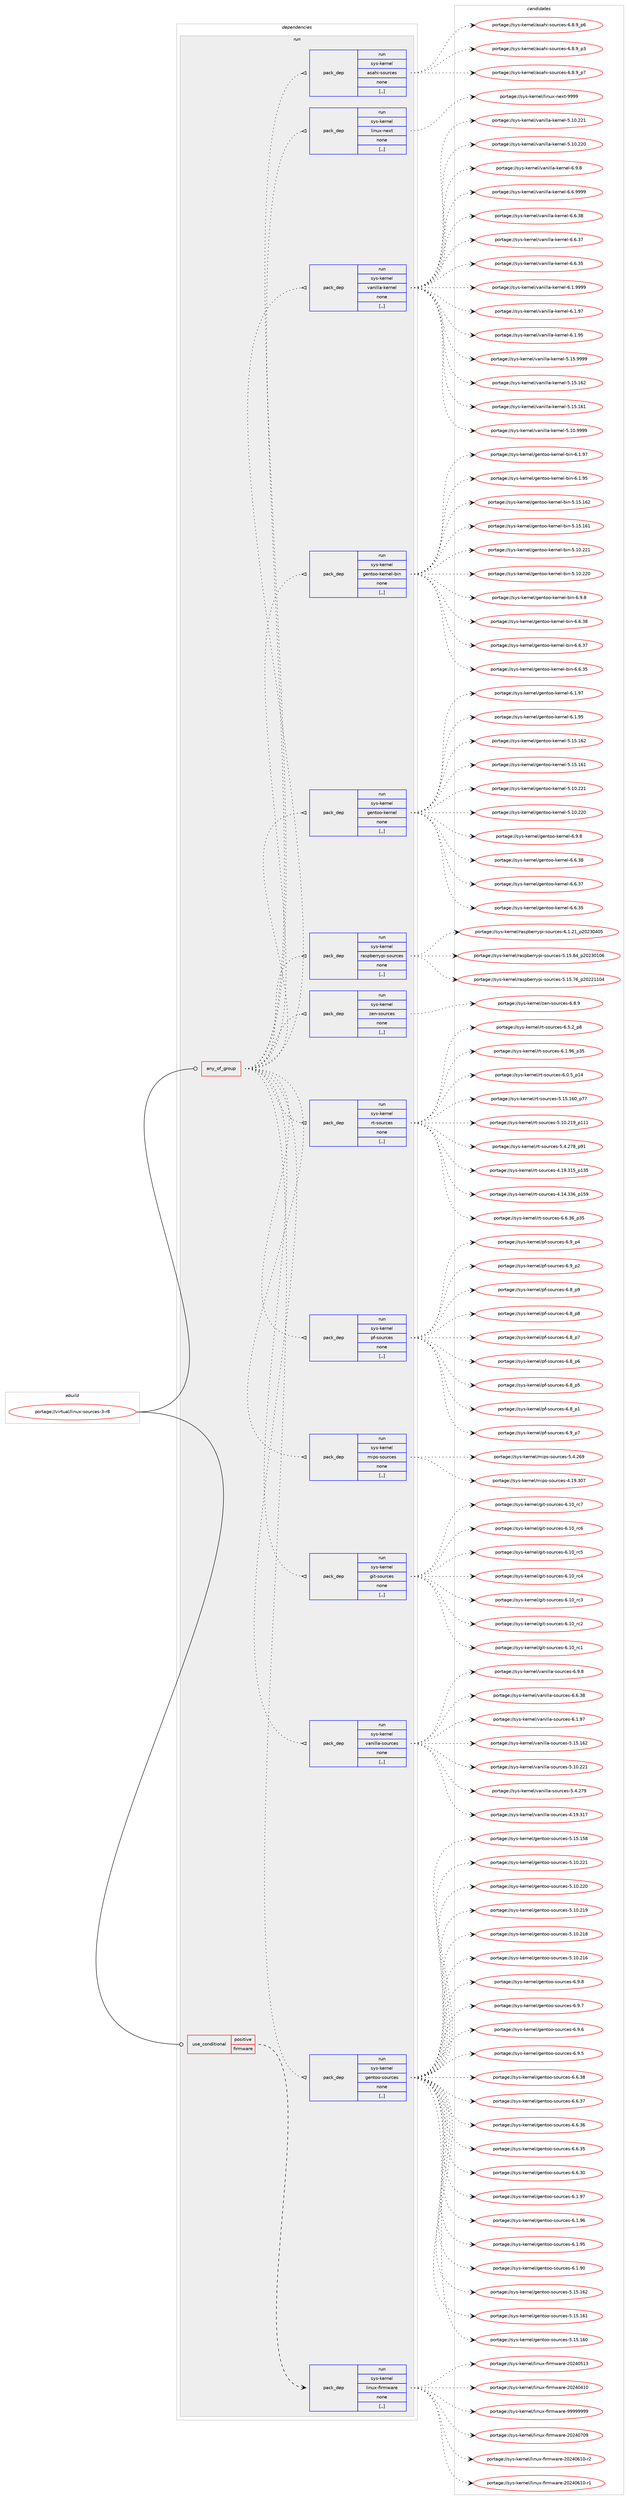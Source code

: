 digraph prolog {

# *************
# Graph options
# *************

newrank=true;
concentrate=true;
compound=true;
graph [rankdir=LR,fontname=Helvetica,fontsize=10,ranksep=1.5];#, ranksep=2.5, nodesep=0.2];
edge  [arrowhead=vee];
node  [fontname=Helvetica,fontsize=10];

# **********
# The ebuild
# **********

subgraph cluster_leftcol {
color=gray;
rank=same;
label=<<i>ebuild</i>>;
id [label="portage://virtual/linux-sources-3-r8", color=red, width=4, href="../virtual/linux-sources-3-r8.svg"];
}

# ****************
# The dependencies
# ****************

subgraph cluster_midcol {
color=gray;
label=<<i>dependencies</i>>;
subgraph cluster_compile {
fillcolor="#eeeeee";
style=filled;
label=<<i>compile</i>>;
}
subgraph cluster_compileandrun {
fillcolor="#eeeeee";
style=filled;
label=<<i>compile and run</i>>;
}
subgraph cluster_run {
fillcolor="#eeeeee";
style=filled;
label=<<i>run</i>>;
subgraph any29 {
dependency3861 [label=<<TABLE BORDER="0" CELLBORDER="1" CELLSPACING="0" CELLPADDING="4"><TR><TD CELLPADDING="10">any_of_group</TD></TR></TABLE>>, shape=none, color=red];subgraph pack3303 {
dependency3862 [label=<<TABLE BORDER="0" CELLBORDER="1" CELLSPACING="0" CELLPADDING="4" WIDTH="220"><TR><TD ROWSPAN="6" CELLPADDING="30">pack_dep</TD></TR><TR><TD WIDTH="110">run</TD></TR><TR><TD>sys-kernel</TD></TR><TR><TD>gentoo-sources</TD></TR><TR><TD>none</TD></TR><TR><TD>[,,]</TD></TR></TABLE>>, shape=none, color=blue];
}
dependency3861:e -> dependency3862:w [weight=20,style="dotted",arrowhead="oinv"];
subgraph pack3304 {
dependency3863 [label=<<TABLE BORDER="0" CELLBORDER="1" CELLSPACING="0" CELLPADDING="4" WIDTH="220"><TR><TD ROWSPAN="6" CELLPADDING="30">pack_dep</TD></TR><TR><TD WIDTH="110">run</TD></TR><TR><TD>sys-kernel</TD></TR><TR><TD>vanilla-sources</TD></TR><TR><TD>none</TD></TR><TR><TD>[,,]</TD></TR></TABLE>>, shape=none, color=blue];
}
dependency3861:e -> dependency3863:w [weight=20,style="dotted",arrowhead="oinv"];
subgraph pack3305 {
dependency3864 [label=<<TABLE BORDER="0" CELLBORDER="1" CELLSPACING="0" CELLPADDING="4" WIDTH="220"><TR><TD ROWSPAN="6" CELLPADDING="30">pack_dep</TD></TR><TR><TD WIDTH="110">run</TD></TR><TR><TD>sys-kernel</TD></TR><TR><TD>git-sources</TD></TR><TR><TD>none</TD></TR><TR><TD>[,,]</TD></TR></TABLE>>, shape=none, color=blue];
}
dependency3861:e -> dependency3864:w [weight=20,style="dotted",arrowhead="oinv"];
subgraph pack3306 {
dependency3865 [label=<<TABLE BORDER="0" CELLBORDER="1" CELLSPACING="0" CELLPADDING="4" WIDTH="220"><TR><TD ROWSPAN="6" CELLPADDING="30">pack_dep</TD></TR><TR><TD WIDTH="110">run</TD></TR><TR><TD>sys-kernel</TD></TR><TR><TD>mips-sources</TD></TR><TR><TD>none</TD></TR><TR><TD>[,,]</TD></TR></TABLE>>, shape=none, color=blue];
}
dependency3861:e -> dependency3865:w [weight=20,style="dotted",arrowhead="oinv"];
subgraph pack3307 {
dependency3866 [label=<<TABLE BORDER="0" CELLBORDER="1" CELLSPACING="0" CELLPADDING="4" WIDTH="220"><TR><TD ROWSPAN="6" CELLPADDING="30">pack_dep</TD></TR><TR><TD WIDTH="110">run</TD></TR><TR><TD>sys-kernel</TD></TR><TR><TD>pf-sources</TD></TR><TR><TD>none</TD></TR><TR><TD>[,,]</TD></TR></TABLE>>, shape=none, color=blue];
}
dependency3861:e -> dependency3866:w [weight=20,style="dotted",arrowhead="oinv"];
subgraph pack3308 {
dependency3867 [label=<<TABLE BORDER="0" CELLBORDER="1" CELLSPACING="0" CELLPADDING="4" WIDTH="220"><TR><TD ROWSPAN="6" CELLPADDING="30">pack_dep</TD></TR><TR><TD WIDTH="110">run</TD></TR><TR><TD>sys-kernel</TD></TR><TR><TD>rt-sources</TD></TR><TR><TD>none</TD></TR><TR><TD>[,,]</TD></TR></TABLE>>, shape=none, color=blue];
}
dependency3861:e -> dependency3867:w [weight=20,style="dotted",arrowhead="oinv"];
subgraph pack3309 {
dependency3868 [label=<<TABLE BORDER="0" CELLBORDER="1" CELLSPACING="0" CELLPADDING="4" WIDTH="220"><TR><TD ROWSPAN="6" CELLPADDING="30">pack_dep</TD></TR><TR><TD WIDTH="110">run</TD></TR><TR><TD>sys-kernel</TD></TR><TR><TD>zen-sources</TD></TR><TR><TD>none</TD></TR><TR><TD>[,,]</TD></TR></TABLE>>, shape=none, color=blue];
}
dependency3861:e -> dependency3868:w [weight=20,style="dotted",arrowhead="oinv"];
subgraph pack3310 {
dependency3869 [label=<<TABLE BORDER="0" CELLBORDER="1" CELLSPACING="0" CELLPADDING="4" WIDTH="220"><TR><TD ROWSPAN="6" CELLPADDING="30">pack_dep</TD></TR><TR><TD WIDTH="110">run</TD></TR><TR><TD>sys-kernel</TD></TR><TR><TD>raspberrypi-sources</TD></TR><TR><TD>none</TD></TR><TR><TD>[,,]</TD></TR></TABLE>>, shape=none, color=blue];
}
dependency3861:e -> dependency3869:w [weight=20,style="dotted",arrowhead="oinv"];
subgraph pack3311 {
dependency3870 [label=<<TABLE BORDER="0" CELLBORDER="1" CELLSPACING="0" CELLPADDING="4" WIDTH="220"><TR><TD ROWSPAN="6" CELLPADDING="30">pack_dep</TD></TR><TR><TD WIDTH="110">run</TD></TR><TR><TD>sys-kernel</TD></TR><TR><TD>gentoo-kernel</TD></TR><TR><TD>none</TD></TR><TR><TD>[,,]</TD></TR></TABLE>>, shape=none, color=blue];
}
dependency3861:e -> dependency3870:w [weight=20,style="dotted",arrowhead="oinv"];
subgraph pack3312 {
dependency3871 [label=<<TABLE BORDER="0" CELLBORDER="1" CELLSPACING="0" CELLPADDING="4" WIDTH="220"><TR><TD ROWSPAN="6" CELLPADDING="30">pack_dep</TD></TR><TR><TD WIDTH="110">run</TD></TR><TR><TD>sys-kernel</TD></TR><TR><TD>gentoo-kernel-bin</TD></TR><TR><TD>none</TD></TR><TR><TD>[,,]</TD></TR></TABLE>>, shape=none, color=blue];
}
dependency3861:e -> dependency3871:w [weight=20,style="dotted",arrowhead="oinv"];
subgraph pack3313 {
dependency3872 [label=<<TABLE BORDER="0" CELLBORDER="1" CELLSPACING="0" CELLPADDING="4" WIDTH="220"><TR><TD ROWSPAN="6" CELLPADDING="30">pack_dep</TD></TR><TR><TD WIDTH="110">run</TD></TR><TR><TD>sys-kernel</TD></TR><TR><TD>vanilla-kernel</TD></TR><TR><TD>none</TD></TR><TR><TD>[,,]</TD></TR></TABLE>>, shape=none, color=blue];
}
dependency3861:e -> dependency3872:w [weight=20,style="dotted",arrowhead="oinv"];
subgraph pack3314 {
dependency3873 [label=<<TABLE BORDER="0" CELLBORDER="1" CELLSPACING="0" CELLPADDING="4" WIDTH="220"><TR><TD ROWSPAN="6" CELLPADDING="30">pack_dep</TD></TR><TR><TD WIDTH="110">run</TD></TR><TR><TD>sys-kernel</TD></TR><TR><TD>linux-next</TD></TR><TR><TD>none</TD></TR><TR><TD>[,,]</TD></TR></TABLE>>, shape=none, color=blue];
}
dependency3861:e -> dependency3873:w [weight=20,style="dotted",arrowhead="oinv"];
subgraph pack3315 {
dependency3874 [label=<<TABLE BORDER="0" CELLBORDER="1" CELLSPACING="0" CELLPADDING="4" WIDTH="220"><TR><TD ROWSPAN="6" CELLPADDING="30">pack_dep</TD></TR><TR><TD WIDTH="110">run</TD></TR><TR><TD>sys-kernel</TD></TR><TR><TD>asahi-sources</TD></TR><TR><TD>none</TD></TR><TR><TD>[,,]</TD></TR></TABLE>>, shape=none, color=blue];
}
dependency3861:e -> dependency3874:w [weight=20,style="dotted",arrowhead="oinv"];
}
id:e -> dependency3861:w [weight=20,style="solid",arrowhead="odot"];
subgraph cond531 {
dependency3875 [label=<<TABLE BORDER="0" CELLBORDER="1" CELLSPACING="0" CELLPADDING="4"><TR><TD ROWSPAN="3" CELLPADDING="10">use_conditional</TD></TR><TR><TD>positive</TD></TR><TR><TD>firmware</TD></TR></TABLE>>, shape=none, color=red];
subgraph pack3316 {
dependency3876 [label=<<TABLE BORDER="0" CELLBORDER="1" CELLSPACING="0" CELLPADDING="4" WIDTH="220"><TR><TD ROWSPAN="6" CELLPADDING="30">pack_dep</TD></TR><TR><TD WIDTH="110">run</TD></TR><TR><TD>sys-kernel</TD></TR><TR><TD>linux-firmware</TD></TR><TR><TD>none</TD></TR><TR><TD>[,,]</TD></TR></TABLE>>, shape=none, color=blue];
}
dependency3875:e -> dependency3876:w [weight=20,style="dashed",arrowhead="vee"];
}
id:e -> dependency3875:w [weight=20,style="solid",arrowhead="odot"];
}
}

# **************
# The candidates
# **************

subgraph cluster_choices {
rank=same;
color=gray;
label=<<i>candidates</i>>;

subgraph choice3303 {
color=black;
nodesep=1;
choice11512111545107101114110101108471031011101161111114511511111711499101115455446574656 [label="portage://sys-kernel/gentoo-sources-6.9.8", color=red, width=4,href="../sys-kernel/gentoo-sources-6.9.8.svg"];
choice11512111545107101114110101108471031011101161111114511511111711499101115455446574655 [label="portage://sys-kernel/gentoo-sources-6.9.7", color=red, width=4,href="../sys-kernel/gentoo-sources-6.9.7.svg"];
choice11512111545107101114110101108471031011101161111114511511111711499101115455446574654 [label="portage://sys-kernel/gentoo-sources-6.9.6", color=red, width=4,href="../sys-kernel/gentoo-sources-6.9.6.svg"];
choice11512111545107101114110101108471031011101161111114511511111711499101115455446574653 [label="portage://sys-kernel/gentoo-sources-6.9.5", color=red, width=4,href="../sys-kernel/gentoo-sources-6.9.5.svg"];
choice1151211154510710111411010110847103101110116111111451151111171149910111545544654465156 [label="portage://sys-kernel/gentoo-sources-6.6.38", color=red, width=4,href="../sys-kernel/gentoo-sources-6.6.38.svg"];
choice1151211154510710111411010110847103101110116111111451151111171149910111545544654465155 [label="portage://sys-kernel/gentoo-sources-6.6.37", color=red, width=4,href="../sys-kernel/gentoo-sources-6.6.37.svg"];
choice1151211154510710111411010110847103101110116111111451151111171149910111545544654465154 [label="portage://sys-kernel/gentoo-sources-6.6.36", color=red, width=4,href="../sys-kernel/gentoo-sources-6.6.36.svg"];
choice1151211154510710111411010110847103101110116111111451151111171149910111545544654465153 [label="portage://sys-kernel/gentoo-sources-6.6.35", color=red, width=4,href="../sys-kernel/gentoo-sources-6.6.35.svg"];
choice1151211154510710111411010110847103101110116111111451151111171149910111545544654465148 [label="portage://sys-kernel/gentoo-sources-6.6.30", color=red, width=4,href="../sys-kernel/gentoo-sources-6.6.30.svg"];
choice1151211154510710111411010110847103101110116111111451151111171149910111545544649465755 [label="portage://sys-kernel/gentoo-sources-6.1.97", color=red, width=4,href="../sys-kernel/gentoo-sources-6.1.97.svg"];
choice1151211154510710111411010110847103101110116111111451151111171149910111545544649465754 [label="portage://sys-kernel/gentoo-sources-6.1.96", color=red, width=4,href="../sys-kernel/gentoo-sources-6.1.96.svg"];
choice1151211154510710111411010110847103101110116111111451151111171149910111545544649465753 [label="portage://sys-kernel/gentoo-sources-6.1.95", color=red, width=4,href="../sys-kernel/gentoo-sources-6.1.95.svg"];
choice1151211154510710111411010110847103101110116111111451151111171149910111545544649465748 [label="portage://sys-kernel/gentoo-sources-6.1.90", color=red, width=4,href="../sys-kernel/gentoo-sources-6.1.90.svg"];
choice11512111545107101114110101108471031011101161111114511511111711499101115455346495346495450 [label="portage://sys-kernel/gentoo-sources-5.15.162", color=red, width=4,href="../sys-kernel/gentoo-sources-5.15.162.svg"];
choice11512111545107101114110101108471031011101161111114511511111711499101115455346495346495449 [label="portage://sys-kernel/gentoo-sources-5.15.161", color=red, width=4,href="../sys-kernel/gentoo-sources-5.15.161.svg"];
choice11512111545107101114110101108471031011101161111114511511111711499101115455346495346495448 [label="portage://sys-kernel/gentoo-sources-5.15.160", color=red, width=4,href="../sys-kernel/gentoo-sources-5.15.160.svg"];
choice11512111545107101114110101108471031011101161111114511511111711499101115455346495346495356 [label="portage://sys-kernel/gentoo-sources-5.15.158", color=red, width=4,href="../sys-kernel/gentoo-sources-5.15.158.svg"];
choice11512111545107101114110101108471031011101161111114511511111711499101115455346494846505049 [label="portage://sys-kernel/gentoo-sources-5.10.221", color=red, width=4,href="../sys-kernel/gentoo-sources-5.10.221.svg"];
choice11512111545107101114110101108471031011101161111114511511111711499101115455346494846505048 [label="portage://sys-kernel/gentoo-sources-5.10.220", color=red, width=4,href="../sys-kernel/gentoo-sources-5.10.220.svg"];
choice11512111545107101114110101108471031011101161111114511511111711499101115455346494846504957 [label="portage://sys-kernel/gentoo-sources-5.10.219", color=red, width=4,href="../sys-kernel/gentoo-sources-5.10.219.svg"];
choice11512111545107101114110101108471031011101161111114511511111711499101115455346494846504956 [label="portage://sys-kernel/gentoo-sources-5.10.218", color=red, width=4,href="../sys-kernel/gentoo-sources-5.10.218.svg"];
choice11512111545107101114110101108471031011101161111114511511111711499101115455346494846504954 [label="portage://sys-kernel/gentoo-sources-5.10.216", color=red, width=4,href="../sys-kernel/gentoo-sources-5.10.216.svg"];
dependency3862:e -> choice11512111545107101114110101108471031011101161111114511511111711499101115455446574656:w [style=dotted,weight="100"];
dependency3862:e -> choice11512111545107101114110101108471031011101161111114511511111711499101115455446574655:w [style=dotted,weight="100"];
dependency3862:e -> choice11512111545107101114110101108471031011101161111114511511111711499101115455446574654:w [style=dotted,weight="100"];
dependency3862:e -> choice11512111545107101114110101108471031011101161111114511511111711499101115455446574653:w [style=dotted,weight="100"];
dependency3862:e -> choice1151211154510710111411010110847103101110116111111451151111171149910111545544654465156:w [style=dotted,weight="100"];
dependency3862:e -> choice1151211154510710111411010110847103101110116111111451151111171149910111545544654465155:w [style=dotted,weight="100"];
dependency3862:e -> choice1151211154510710111411010110847103101110116111111451151111171149910111545544654465154:w [style=dotted,weight="100"];
dependency3862:e -> choice1151211154510710111411010110847103101110116111111451151111171149910111545544654465153:w [style=dotted,weight="100"];
dependency3862:e -> choice1151211154510710111411010110847103101110116111111451151111171149910111545544654465148:w [style=dotted,weight="100"];
dependency3862:e -> choice1151211154510710111411010110847103101110116111111451151111171149910111545544649465755:w [style=dotted,weight="100"];
dependency3862:e -> choice1151211154510710111411010110847103101110116111111451151111171149910111545544649465754:w [style=dotted,weight="100"];
dependency3862:e -> choice1151211154510710111411010110847103101110116111111451151111171149910111545544649465753:w [style=dotted,weight="100"];
dependency3862:e -> choice1151211154510710111411010110847103101110116111111451151111171149910111545544649465748:w [style=dotted,weight="100"];
dependency3862:e -> choice11512111545107101114110101108471031011101161111114511511111711499101115455346495346495450:w [style=dotted,weight="100"];
dependency3862:e -> choice11512111545107101114110101108471031011101161111114511511111711499101115455346495346495449:w [style=dotted,weight="100"];
dependency3862:e -> choice11512111545107101114110101108471031011101161111114511511111711499101115455346495346495448:w [style=dotted,weight="100"];
dependency3862:e -> choice11512111545107101114110101108471031011101161111114511511111711499101115455346495346495356:w [style=dotted,weight="100"];
dependency3862:e -> choice11512111545107101114110101108471031011101161111114511511111711499101115455346494846505049:w [style=dotted,weight="100"];
dependency3862:e -> choice11512111545107101114110101108471031011101161111114511511111711499101115455346494846505048:w [style=dotted,weight="100"];
dependency3862:e -> choice11512111545107101114110101108471031011101161111114511511111711499101115455346494846504957:w [style=dotted,weight="100"];
dependency3862:e -> choice11512111545107101114110101108471031011101161111114511511111711499101115455346494846504956:w [style=dotted,weight="100"];
dependency3862:e -> choice11512111545107101114110101108471031011101161111114511511111711499101115455346494846504954:w [style=dotted,weight="100"];
}
subgraph choice3304 {
color=black;
nodesep=1;
choice115121115451071011141101011084711897110105108108974511511111711499101115455446574656 [label="portage://sys-kernel/vanilla-sources-6.9.8", color=red, width=4,href="../sys-kernel/vanilla-sources-6.9.8.svg"];
choice11512111545107101114110101108471189711010510810897451151111171149910111545544654465156 [label="portage://sys-kernel/vanilla-sources-6.6.38", color=red, width=4,href="../sys-kernel/vanilla-sources-6.6.38.svg"];
choice11512111545107101114110101108471189711010510810897451151111171149910111545544649465755 [label="portage://sys-kernel/vanilla-sources-6.1.97", color=red, width=4,href="../sys-kernel/vanilla-sources-6.1.97.svg"];
choice115121115451071011141101011084711897110105108108974511511111711499101115455346495346495450 [label="portage://sys-kernel/vanilla-sources-5.15.162", color=red, width=4,href="../sys-kernel/vanilla-sources-5.15.162.svg"];
choice115121115451071011141101011084711897110105108108974511511111711499101115455346494846505049 [label="portage://sys-kernel/vanilla-sources-5.10.221", color=red, width=4,href="../sys-kernel/vanilla-sources-5.10.221.svg"];
choice1151211154510710111411010110847118971101051081089745115111117114991011154553465246505557 [label="portage://sys-kernel/vanilla-sources-5.4.279", color=red, width=4,href="../sys-kernel/vanilla-sources-5.4.279.svg"];
choice115121115451071011141101011084711897110105108108974511511111711499101115455246495746514955 [label="portage://sys-kernel/vanilla-sources-4.19.317", color=red, width=4,href="../sys-kernel/vanilla-sources-4.19.317.svg"];
dependency3863:e -> choice115121115451071011141101011084711897110105108108974511511111711499101115455446574656:w [style=dotted,weight="100"];
dependency3863:e -> choice11512111545107101114110101108471189711010510810897451151111171149910111545544654465156:w [style=dotted,weight="100"];
dependency3863:e -> choice11512111545107101114110101108471189711010510810897451151111171149910111545544649465755:w [style=dotted,weight="100"];
dependency3863:e -> choice115121115451071011141101011084711897110105108108974511511111711499101115455346495346495450:w [style=dotted,weight="100"];
dependency3863:e -> choice115121115451071011141101011084711897110105108108974511511111711499101115455346494846505049:w [style=dotted,weight="100"];
dependency3863:e -> choice1151211154510710111411010110847118971101051081089745115111117114991011154553465246505557:w [style=dotted,weight="100"];
dependency3863:e -> choice115121115451071011141101011084711897110105108108974511511111711499101115455246495746514955:w [style=dotted,weight="100"];
}
subgraph choice3305 {
color=black;
nodesep=1;
choice115121115451071011141101011084710310511645115111117114991011154554464948951149955 [label="portage://sys-kernel/git-sources-6.10_rc7", color=red, width=4,href="../sys-kernel/git-sources-6.10_rc7.svg"];
choice115121115451071011141101011084710310511645115111117114991011154554464948951149954 [label="portage://sys-kernel/git-sources-6.10_rc6", color=red, width=4,href="../sys-kernel/git-sources-6.10_rc6.svg"];
choice115121115451071011141101011084710310511645115111117114991011154554464948951149953 [label="portage://sys-kernel/git-sources-6.10_rc5", color=red, width=4,href="../sys-kernel/git-sources-6.10_rc5.svg"];
choice115121115451071011141101011084710310511645115111117114991011154554464948951149952 [label="portage://sys-kernel/git-sources-6.10_rc4", color=red, width=4,href="../sys-kernel/git-sources-6.10_rc4.svg"];
choice115121115451071011141101011084710310511645115111117114991011154554464948951149951 [label="portage://sys-kernel/git-sources-6.10_rc3", color=red, width=4,href="../sys-kernel/git-sources-6.10_rc3.svg"];
choice115121115451071011141101011084710310511645115111117114991011154554464948951149950 [label="portage://sys-kernel/git-sources-6.10_rc2", color=red, width=4,href="../sys-kernel/git-sources-6.10_rc2.svg"];
choice115121115451071011141101011084710310511645115111117114991011154554464948951149949 [label="portage://sys-kernel/git-sources-6.10_rc1", color=red, width=4,href="../sys-kernel/git-sources-6.10_rc1.svg"];
dependency3864:e -> choice115121115451071011141101011084710310511645115111117114991011154554464948951149955:w [style=dotted,weight="100"];
dependency3864:e -> choice115121115451071011141101011084710310511645115111117114991011154554464948951149954:w [style=dotted,weight="100"];
dependency3864:e -> choice115121115451071011141101011084710310511645115111117114991011154554464948951149953:w [style=dotted,weight="100"];
dependency3864:e -> choice115121115451071011141101011084710310511645115111117114991011154554464948951149952:w [style=dotted,weight="100"];
dependency3864:e -> choice115121115451071011141101011084710310511645115111117114991011154554464948951149951:w [style=dotted,weight="100"];
dependency3864:e -> choice115121115451071011141101011084710310511645115111117114991011154554464948951149950:w [style=dotted,weight="100"];
dependency3864:e -> choice115121115451071011141101011084710310511645115111117114991011154554464948951149949:w [style=dotted,weight="100"];
}
subgraph choice3306 {
color=black;
nodesep=1;
choice115121115451071011141101011084710910511211545115111117114991011154553465246505457 [label="portage://sys-kernel/mips-sources-5.4.269", color=red, width=4,href="../sys-kernel/mips-sources-5.4.269.svg"];
choice11512111545107101114110101108471091051121154511511111711499101115455246495746514855 [label="portage://sys-kernel/mips-sources-4.19.307", color=red, width=4,href="../sys-kernel/mips-sources-4.19.307.svg"];
dependency3865:e -> choice115121115451071011141101011084710910511211545115111117114991011154553465246505457:w [style=dotted,weight="100"];
dependency3865:e -> choice11512111545107101114110101108471091051121154511511111711499101115455246495746514855:w [style=dotted,weight="100"];
}
subgraph choice3307 {
color=black;
nodesep=1;
choice11512111545107101114110101108471121024511511111711499101115455446579511255 [label="portage://sys-kernel/pf-sources-6.9_p7", color=red, width=4,href="../sys-kernel/pf-sources-6.9_p7.svg"];
choice11512111545107101114110101108471121024511511111711499101115455446579511252 [label="portage://sys-kernel/pf-sources-6.9_p4", color=red, width=4,href="../sys-kernel/pf-sources-6.9_p4.svg"];
choice11512111545107101114110101108471121024511511111711499101115455446579511250 [label="portage://sys-kernel/pf-sources-6.9_p2", color=red, width=4,href="../sys-kernel/pf-sources-6.9_p2.svg"];
choice11512111545107101114110101108471121024511511111711499101115455446569511257 [label="portage://sys-kernel/pf-sources-6.8_p9", color=red, width=4,href="../sys-kernel/pf-sources-6.8_p9.svg"];
choice11512111545107101114110101108471121024511511111711499101115455446569511256 [label="portage://sys-kernel/pf-sources-6.8_p8", color=red, width=4,href="../sys-kernel/pf-sources-6.8_p8.svg"];
choice11512111545107101114110101108471121024511511111711499101115455446569511255 [label="portage://sys-kernel/pf-sources-6.8_p7", color=red, width=4,href="../sys-kernel/pf-sources-6.8_p7.svg"];
choice11512111545107101114110101108471121024511511111711499101115455446569511254 [label="portage://sys-kernel/pf-sources-6.8_p6", color=red, width=4,href="../sys-kernel/pf-sources-6.8_p6.svg"];
choice11512111545107101114110101108471121024511511111711499101115455446569511253 [label="portage://sys-kernel/pf-sources-6.8_p5", color=red, width=4,href="../sys-kernel/pf-sources-6.8_p5.svg"];
choice11512111545107101114110101108471121024511511111711499101115455446569511249 [label="portage://sys-kernel/pf-sources-6.8_p1", color=red, width=4,href="../sys-kernel/pf-sources-6.8_p1.svg"];
dependency3866:e -> choice11512111545107101114110101108471121024511511111711499101115455446579511255:w [style=dotted,weight="100"];
dependency3866:e -> choice11512111545107101114110101108471121024511511111711499101115455446579511252:w [style=dotted,weight="100"];
dependency3866:e -> choice11512111545107101114110101108471121024511511111711499101115455446579511250:w [style=dotted,weight="100"];
dependency3866:e -> choice11512111545107101114110101108471121024511511111711499101115455446569511257:w [style=dotted,weight="100"];
dependency3866:e -> choice11512111545107101114110101108471121024511511111711499101115455446569511256:w [style=dotted,weight="100"];
dependency3866:e -> choice11512111545107101114110101108471121024511511111711499101115455446569511255:w [style=dotted,weight="100"];
dependency3866:e -> choice11512111545107101114110101108471121024511511111711499101115455446569511254:w [style=dotted,weight="100"];
dependency3866:e -> choice11512111545107101114110101108471121024511511111711499101115455446569511253:w [style=dotted,weight="100"];
dependency3866:e -> choice11512111545107101114110101108471121024511511111711499101115455446569511249:w [style=dotted,weight="100"];
}
subgraph choice3308 {
color=black;
nodesep=1;
choice1151211154510710111411010110847114116451151111171149910111545544654465154951125153 [label="portage://sys-kernel/rt-sources-6.6.36_p35", color=red, width=4,href="../sys-kernel/rt-sources-6.6.36_p35.svg"];
choice115121115451071011141101011084711411645115111117114991011154554465346509511256 [label="portage://sys-kernel/rt-sources-6.5.2_p8", color=red, width=4,href="../sys-kernel/rt-sources-6.5.2_p8.svg"];
choice1151211154510710111411010110847114116451151111171149910111545544649465754951125153 [label="portage://sys-kernel/rt-sources-6.1.96_p35", color=red, width=4,href="../sys-kernel/rt-sources-6.1.96_p35.svg"];
choice11512111545107101114110101108471141164511511111711499101115455446484653951124952 [label="portage://sys-kernel/rt-sources-6.0.5_p14", color=red, width=4,href="../sys-kernel/rt-sources-6.0.5_p14.svg"];
choice11512111545107101114110101108471141164511511111711499101115455346495346495448951125555 [label="portage://sys-kernel/rt-sources-5.15.160_p77", color=red, width=4,href="../sys-kernel/rt-sources-5.15.160_p77.svg"];
choice1151211154510710111411010110847114116451151111171149910111545534649484650495795112494949 [label="portage://sys-kernel/rt-sources-5.10.219_p111", color=red, width=4,href="../sys-kernel/rt-sources-5.10.219_p111.svg"];
choice115121115451071011141101011084711411645115111117114991011154553465246505556951125749 [label="portage://sys-kernel/rt-sources-5.4.278_p91", color=red, width=4,href="../sys-kernel/rt-sources-5.4.278_p91.svg"];
choice1151211154510710111411010110847114116451151111171149910111545524649574651495395112495153 [label="portage://sys-kernel/rt-sources-4.19.315_p135", color=red, width=4,href="../sys-kernel/rt-sources-4.19.315_p135.svg"];
choice1151211154510710111411010110847114116451151111171149910111545524649524651515495112495357 [label="portage://sys-kernel/rt-sources-4.14.336_p159", color=red, width=4,href="../sys-kernel/rt-sources-4.14.336_p159.svg"];
dependency3867:e -> choice1151211154510710111411010110847114116451151111171149910111545544654465154951125153:w [style=dotted,weight="100"];
dependency3867:e -> choice115121115451071011141101011084711411645115111117114991011154554465346509511256:w [style=dotted,weight="100"];
dependency3867:e -> choice1151211154510710111411010110847114116451151111171149910111545544649465754951125153:w [style=dotted,weight="100"];
dependency3867:e -> choice11512111545107101114110101108471141164511511111711499101115455446484653951124952:w [style=dotted,weight="100"];
dependency3867:e -> choice11512111545107101114110101108471141164511511111711499101115455346495346495448951125555:w [style=dotted,weight="100"];
dependency3867:e -> choice1151211154510710111411010110847114116451151111171149910111545534649484650495795112494949:w [style=dotted,weight="100"];
dependency3867:e -> choice115121115451071011141101011084711411645115111117114991011154553465246505556951125749:w [style=dotted,weight="100"];
dependency3867:e -> choice1151211154510710111411010110847114116451151111171149910111545524649574651495395112495153:w [style=dotted,weight="100"];
dependency3867:e -> choice1151211154510710111411010110847114116451151111171149910111545524649524651515495112495357:w [style=dotted,weight="100"];
}
subgraph choice3309 {
color=black;
nodesep=1;
choice11512111545107101114110101108471221011104511511111711499101115455446564657 [label="portage://sys-kernel/zen-sources-6.8.9", color=red, width=4,href="../sys-kernel/zen-sources-6.8.9.svg"];
dependency3868:e -> choice11512111545107101114110101108471221011104511511111711499101115455446564657:w [style=dotted,weight="100"];
}
subgraph choice3310 {
color=black;
nodesep=1;
choice11512111545107101114110101108471149711511298101114114121112105451151111171149910111545544649465049951125048505148524853 [label="portage://sys-kernel/raspberrypi-sources-6.1.21_p20230405", color=red, width=4,href="../sys-kernel/raspberrypi-sources-6.1.21_p20230405.svg"];
choice1151211154510710111411010110847114971151129810111411412111210545115111117114991011154553464953465652951125048505148494854 [label="portage://sys-kernel/raspberrypi-sources-5.15.84_p20230106", color=red, width=4,href="../sys-kernel/raspberrypi-sources-5.15.84_p20230106.svg"];
choice1151211154510710111411010110847114971151129810111411412111210545115111117114991011154553464953465554951125048505049494852 [label="portage://sys-kernel/raspberrypi-sources-5.15.76_p20221104", color=red, width=4,href="../sys-kernel/raspberrypi-sources-5.15.76_p20221104.svg"];
dependency3869:e -> choice11512111545107101114110101108471149711511298101114114121112105451151111171149910111545544649465049951125048505148524853:w [style=dotted,weight="100"];
dependency3869:e -> choice1151211154510710111411010110847114971151129810111411412111210545115111117114991011154553464953465652951125048505148494854:w [style=dotted,weight="100"];
dependency3869:e -> choice1151211154510710111411010110847114971151129810111411412111210545115111117114991011154553464953465554951125048505049494852:w [style=dotted,weight="100"];
}
subgraph choice3311 {
color=black;
nodesep=1;
choice115121115451071011141101011084710310111011611111145107101114110101108455446574656 [label="portage://sys-kernel/gentoo-kernel-6.9.8", color=red, width=4,href="../sys-kernel/gentoo-kernel-6.9.8.svg"];
choice11512111545107101114110101108471031011101161111114510710111411010110845544654465156 [label="portage://sys-kernel/gentoo-kernel-6.6.38", color=red, width=4,href="../sys-kernel/gentoo-kernel-6.6.38.svg"];
choice11512111545107101114110101108471031011101161111114510710111411010110845544654465155 [label="portage://sys-kernel/gentoo-kernel-6.6.37", color=red, width=4,href="../sys-kernel/gentoo-kernel-6.6.37.svg"];
choice11512111545107101114110101108471031011101161111114510710111411010110845544654465153 [label="portage://sys-kernel/gentoo-kernel-6.6.35", color=red, width=4,href="../sys-kernel/gentoo-kernel-6.6.35.svg"];
choice11512111545107101114110101108471031011101161111114510710111411010110845544649465755 [label="portage://sys-kernel/gentoo-kernel-6.1.97", color=red, width=4,href="../sys-kernel/gentoo-kernel-6.1.97.svg"];
choice11512111545107101114110101108471031011101161111114510710111411010110845544649465753 [label="portage://sys-kernel/gentoo-kernel-6.1.95", color=red, width=4,href="../sys-kernel/gentoo-kernel-6.1.95.svg"];
choice115121115451071011141101011084710310111011611111145107101114110101108455346495346495450 [label="portage://sys-kernel/gentoo-kernel-5.15.162", color=red, width=4,href="../sys-kernel/gentoo-kernel-5.15.162.svg"];
choice115121115451071011141101011084710310111011611111145107101114110101108455346495346495449 [label="portage://sys-kernel/gentoo-kernel-5.15.161", color=red, width=4,href="../sys-kernel/gentoo-kernel-5.15.161.svg"];
choice115121115451071011141101011084710310111011611111145107101114110101108455346494846505049 [label="portage://sys-kernel/gentoo-kernel-5.10.221", color=red, width=4,href="../sys-kernel/gentoo-kernel-5.10.221.svg"];
choice115121115451071011141101011084710310111011611111145107101114110101108455346494846505048 [label="portage://sys-kernel/gentoo-kernel-5.10.220", color=red, width=4,href="../sys-kernel/gentoo-kernel-5.10.220.svg"];
dependency3870:e -> choice115121115451071011141101011084710310111011611111145107101114110101108455446574656:w [style=dotted,weight="100"];
dependency3870:e -> choice11512111545107101114110101108471031011101161111114510710111411010110845544654465156:w [style=dotted,weight="100"];
dependency3870:e -> choice11512111545107101114110101108471031011101161111114510710111411010110845544654465155:w [style=dotted,weight="100"];
dependency3870:e -> choice11512111545107101114110101108471031011101161111114510710111411010110845544654465153:w [style=dotted,weight="100"];
dependency3870:e -> choice11512111545107101114110101108471031011101161111114510710111411010110845544649465755:w [style=dotted,weight="100"];
dependency3870:e -> choice11512111545107101114110101108471031011101161111114510710111411010110845544649465753:w [style=dotted,weight="100"];
dependency3870:e -> choice115121115451071011141101011084710310111011611111145107101114110101108455346495346495450:w [style=dotted,weight="100"];
dependency3870:e -> choice115121115451071011141101011084710310111011611111145107101114110101108455346495346495449:w [style=dotted,weight="100"];
dependency3870:e -> choice115121115451071011141101011084710310111011611111145107101114110101108455346494846505049:w [style=dotted,weight="100"];
dependency3870:e -> choice115121115451071011141101011084710310111011611111145107101114110101108455346494846505048:w [style=dotted,weight="100"];
}
subgraph choice3312 {
color=black;
nodesep=1;
choice1151211154510710111411010110847103101110116111111451071011141101011084598105110455446574656 [label="portage://sys-kernel/gentoo-kernel-bin-6.9.8", color=red, width=4,href="../sys-kernel/gentoo-kernel-bin-6.9.8.svg"];
choice115121115451071011141101011084710310111011611111145107101114110101108459810511045544654465156 [label="portage://sys-kernel/gentoo-kernel-bin-6.6.38", color=red, width=4,href="../sys-kernel/gentoo-kernel-bin-6.6.38.svg"];
choice115121115451071011141101011084710310111011611111145107101114110101108459810511045544654465155 [label="portage://sys-kernel/gentoo-kernel-bin-6.6.37", color=red, width=4,href="../sys-kernel/gentoo-kernel-bin-6.6.37.svg"];
choice115121115451071011141101011084710310111011611111145107101114110101108459810511045544654465153 [label="portage://sys-kernel/gentoo-kernel-bin-6.6.35", color=red, width=4,href="../sys-kernel/gentoo-kernel-bin-6.6.35.svg"];
choice115121115451071011141101011084710310111011611111145107101114110101108459810511045544649465755 [label="portage://sys-kernel/gentoo-kernel-bin-6.1.97", color=red, width=4,href="../sys-kernel/gentoo-kernel-bin-6.1.97.svg"];
choice115121115451071011141101011084710310111011611111145107101114110101108459810511045544649465753 [label="portage://sys-kernel/gentoo-kernel-bin-6.1.95", color=red, width=4,href="../sys-kernel/gentoo-kernel-bin-6.1.95.svg"];
choice1151211154510710111411010110847103101110116111111451071011141101011084598105110455346495346495450 [label="portage://sys-kernel/gentoo-kernel-bin-5.15.162", color=red, width=4,href="../sys-kernel/gentoo-kernel-bin-5.15.162.svg"];
choice1151211154510710111411010110847103101110116111111451071011141101011084598105110455346495346495449 [label="portage://sys-kernel/gentoo-kernel-bin-5.15.161", color=red, width=4,href="../sys-kernel/gentoo-kernel-bin-5.15.161.svg"];
choice1151211154510710111411010110847103101110116111111451071011141101011084598105110455346494846505049 [label="portage://sys-kernel/gentoo-kernel-bin-5.10.221", color=red, width=4,href="../sys-kernel/gentoo-kernel-bin-5.10.221.svg"];
choice1151211154510710111411010110847103101110116111111451071011141101011084598105110455346494846505048 [label="portage://sys-kernel/gentoo-kernel-bin-5.10.220", color=red, width=4,href="../sys-kernel/gentoo-kernel-bin-5.10.220.svg"];
dependency3871:e -> choice1151211154510710111411010110847103101110116111111451071011141101011084598105110455446574656:w [style=dotted,weight="100"];
dependency3871:e -> choice115121115451071011141101011084710310111011611111145107101114110101108459810511045544654465156:w [style=dotted,weight="100"];
dependency3871:e -> choice115121115451071011141101011084710310111011611111145107101114110101108459810511045544654465155:w [style=dotted,weight="100"];
dependency3871:e -> choice115121115451071011141101011084710310111011611111145107101114110101108459810511045544654465153:w [style=dotted,weight="100"];
dependency3871:e -> choice115121115451071011141101011084710310111011611111145107101114110101108459810511045544649465755:w [style=dotted,weight="100"];
dependency3871:e -> choice115121115451071011141101011084710310111011611111145107101114110101108459810511045544649465753:w [style=dotted,weight="100"];
dependency3871:e -> choice1151211154510710111411010110847103101110116111111451071011141101011084598105110455346495346495450:w [style=dotted,weight="100"];
dependency3871:e -> choice1151211154510710111411010110847103101110116111111451071011141101011084598105110455346495346495449:w [style=dotted,weight="100"];
dependency3871:e -> choice1151211154510710111411010110847103101110116111111451071011141101011084598105110455346494846505049:w [style=dotted,weight="100"];
dependency3871:e -> choice1151211154510710111411010110847103101110116111111451071011141101011084598105110455346494846505048:w [style=dotted,weight="100"];
}
subgraph choice3313 {
color=black;
nodesep=1;
choice1151211154510710111411010110847118971101051081089745107101114110101108455446574656 [label="portage://sys-kernel/vanilla-kernel-6.9.8", color=red, width=4,href="../sys-kernel/vanilla-kernel-6.9.8.svg"];
choice1151211154510710111411010110847118971101051081089745107101114110101108455446544657575757 [label="portage://sys-kernel/vanilla-kernel-6.6.9999", color=red, width=4,href="../sys-kernel/vanilla-kernel-6.6.9999.svg"];
choice115121115451071011141101011084711897110105108108974510710111411010110845544654465156 [label="portage://sys-kernel/vanilla-kernel-6.6.38", color=red, width=4,href="../sys-kernel/vanilla-kernel-6.6.38.svg"];
choice115121115451071011141101011084711897110105108108974510710111411010110845544654465155 [label="portage://sys-kernel/vanilla-kernel-6.6.37", color=red, width=4,href="../sys-kernel/vanilla-kernel-6.6.37.svg"];
choice115121115451071011141101011084711897110105108108974510710111411010110845544654465153 [label="portage://sys-kernel/vanilla-kernel-6.6.35", color=red, width=4,href="../sys-kernel/vanilla-kernel-6.6.35.svg"];
choice1151211154510710111411010110847118971101051081089745107101114110101108455446494657575757 [label="portage://sys-kernel/vanilla-kernel-6.1.9999", color=red, width=4,href="../sys-kernel/vanilla-kernel-6.1.9999.svg"];
choice115121115451071011141101011084711897110105108108974510710111411010110845544649465755 [label="portage://sys-kernel/vanilla-kernel-6.1.97", color=red, width=4,href="../sys-kernel/vanilla-kernel-6.1.97.svg"];
choice115121115451071011141101011084711897110105108108974510710111411010110845544649465753 [label="portage://sys-kernel/vanilla-kernel-6.1.95", color=red, width=4,href="../sys-kernel/vanilla-kernel-6.1.95.svg"];
choice115121115451071011141101011084711897110105108108974510710111411010110845534649534657575757 [label="portage://sys-kernel/vanilla-kernel-5.15.9999", color=red, width=4,href="../sys-kernel/vanilla-kernel-5.15.9999.svg"];
choice1151211154510710111411010110847118971101051081089745107101114110101108455346495346495450 [label="portage://sys-kernel/vanilla-kernel-5.15.162", color=red, width=4,href="../sys-kernel/vanilla-kernel-5.15.162.svg"];
choice1151211154510710111411010110847118971101051081089745107101114110101108455346495346495449 [label="portage://sys-kernel/vanilla-kernel-5.15.161", color=red, width=4,href="../sys-kernel/vanilla-kernel-5.15.161.svg"];
choice115121115451071011141101011084711897110105108108974510710111411010110845534649484657575757 [label="portage://sys-kernel/vanilla-kernel-5.10.9999", color=red, width=4,href="../sys-kernel/vanilla-kernel-5.10.9999.svg"];
choice1151211154510710111411010110847118971101051081089745107101114110101108455346494846505049 [label="portage://sys-kernel/vanilla-kernel-5.10.221", color=red, width=4,href="../sys-kernel/vanilla-kernel-5.10.221.svg"];
choice1151211154510710111411010110847118971101051081089745107101114110101108455346494846505048 [label="portage://sys-kernel/vanilla-kernel-5.10.220", color=red, width=4,href="../sys-kernel/vanilla-kernel-5.10.220.svg"];
dependency3872:e -> choice1151211154510710111411010110847118971101051081089745107101114110101108455446574656:w [style=dotted,weight="100"];
dependency3872:e -> choice1151211154510710111411010110847118971101051081089745107101114110101108455446544657575757:w [style=dotted,weight="100"];
dependency3872:e -> choice115121115451071011141101011084711897110105108108974510710111411010110845544654465156:w [style=dotted,weight="100"];
dependency3872:e -> choice115121115451071011141101011084711897110105108108974510710111411010110845544654465155:w [style=dotted,weight="100"];
dependency3872:e -> choice115121115451071011141101011084711897110105108108974510710111411010110845544654465153:w [style=dotted,weight="100"];
dependency3872:e -> choice1151211154510710111411010110847118971101051081089745107101114110101108455446494657575757:w [style=dotted,weight="100"];
dependency3872:e -> choice115121115451071011141101011084711897110105108108974510710111411010110845544649465755:w [style=dotted,weight="100"];
dependency3872:e -> choice115121115451071011141101011084711897110105108108974510710111411010110845544649465753:w [style=dotted,weight="100"];
dependency3872:e -> choice115121115451071011141101011084711897110105108108974510710111411010110845534649534657575757:w [style=dotted,weight="100"];
dependency3872:e -> choice1151211154510710111411010110847118971101051081089745107101114110101108455346495346495450:w [style=dotted,weight="100"];
dependency3872:e -> choice1151211154510710111411010110847118971101051081089745107101114110101108455346495346495449:w [style=dotted,weight="100"];
dependency3872:e -> choice115121115451071011141101011084711897110105108108974510710111411010110845534649484657575757:w [style=dotted,weight="100"];
dependency3872:e -> choice1151211154510710111411010110847118971101051081089745107101114110101108455346494846505049:w [style=dotted,weight="100"];
dependency3872:e -> choice1151211154510710111411010110847118971101051081089745107101114110101108455346494846505048:w [style=dotted,weight="100"];
}
subgraph choice3314 {
color=black;
nodesep=1;
choice1151211154510710111411010110847108105110117120451101011201164557575757 [label="portage://sys-kernel/linux-next-9999", color=red, width=4,href="../sys-kernel/linux-next-9999.svg"];
dependency3873:e -> choice1151211154510710111411010110847108105110117120451101011201164557575757:w [style=dotted,weight="100"];
}
subgraph choice3315 {
color=black;
nodesep=1;
choice1151211154510710111411010110847971159710410545115111117114991011154554465646579511255 [label="portage://sys-kernel/asahi-sources-6.8.9_p7", color=red, width=4,href="../sys-kernel/asahi-sources-6.8.9_p7.svg"];
choice1151211154510710111411010110847971159710410545115111117114991011154554465646579511254 [label="portage://sys-kernel/asahi-sources-6.8.9_p6", color=red, width=4,href="../sys-kernel/asahi-sources-6.8.9_p6.svg"];
choice1151211154510710111411010110847971159710410545115111117114991011154554465646579511251 [label="portage://sys-kernel/asahi-sources-6.8.9_p3", color=red, width=4,href="../sys-kernel/asahi-sources-6.8.9_p3.svg"];
dependency3874:e -> choice1151211154510710111411010110847971159710410545115111117114991011154554465646579511255:w [style=dotted,weight="100"];
dependency3874:e -> choice1151211154510710111411010110847971159710410545115111117114991011154554465646579511254:w [style=dotted,weight="100"];
dependency3874:e -> choice1151211154510710111411010110847971159710410545115111117114991011154554465646579511251:w [style=dotted,weight="100"];
}
subgraph choice3316 {
color=black;
nodesep=1;
choice11512111545107101114110101108471081051101171204510210511410911997114101455757575757575757 [label="portage://sys-kernel/linux-firmware-99999999", color=red, width=4,href="../sys-kernel/linux-firmware-99999999.svg"];
choice11512111545107101114110101108471081051101171204510210511410911997114101455048505248554857 [label="portage://sys-kernel/linux-firmware-20240709", color=red, width=4,href="../sys-kernel/linux-firmware-20240709.svg"];
choice115121115451071011141101011084710810511011712045102105114109119971141014550485052485449484511450 [label="portage://sys-kernel/linux-firmware-20240610-r2", color=red, width=4,href="../sys-kernel/linux-firmware-20240610-r2.svg"];
choice115121115451071011141101011084710810511011712045102105114109119971141014550485052485449484511449 [label="portage://sys-kernel/linux-firmware-20240610-r1", color=red, width=4,href="../sys-kernel/linux-firmware-20240610-r1.svg"];
choice11512111545107101114110101108471081051101171204510210511410911997114101455048505248534951 [label="portage://sys-kernel/linux-firmware-20240513", color=red, width=4,href="../sys-kernel/linux-firmware-20240513.svg"];
choice11512111545107101114110101108471081051101171204510210511410911997114101455048505248524948 [label="portage://sys-kernel/linux-firmware-20240410", color=red, width=4,href="../sys-kernel/linux-firmware-20240410.svg"];
dependency3876:e -> choice11512111545107101114110101108471081051101171204510210511410911997114101455757575757575757:w [style=dotted,weight="100"];
dependency3876:e -> choice11512111545107101114110101108471081051101171204510210511410911997114101455048505248554857:w [style=dotted,weight="100"];
dependency3876:e -> choice115121115451071011141101011084710810511011712045102105114109119971141014550485052485449484511450:w [style=dotted,weight="100"];
dependency3876:e -> choice115121115451071011141101011084710810511011712045102105114109119971141014550485052485449484511449:w [style=dotted,weight="100"];
dependency3876:e -> choice11512111545107101114110101108471081051101171204510210511410911997114101455048505248534951:w [style=dotted,weight="100"];
dependency3876:e -> choice11512111545107101114110101108471081051101171204510210511410911997114101455048505248524948:w [style=dotted,weight="100"];
}
}

}
